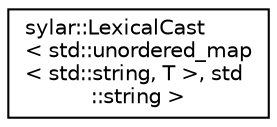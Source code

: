 digraph "类继承关系图"
{
 // LATEX_PDF_SIZE
  edge [fontname="Helvetica",fontsize="10",labelfontname="Helvetica",labelfontsize="10"];
  node [fontname="Helvetica",fontsize="10",shape=record];
  rankdir="LR";
  Node0 [label="sylar::LexicalCast\l\< std::unordered_map\l\< std::string, T \>, std\l::string \>",height=0.2,width=0.4,color="black", fillcolor="white", style="filled",URL="$classsylar_1_1LexicalCast_3_01std_1_1unordered__map_3_01std_1_1string_00_01T_01_4_00_01std_1_1string_01_4.html",tooltip="类型转换模板类片特化(std::unordered_map<std::string, T> 转换成 YAML String)"];
}
